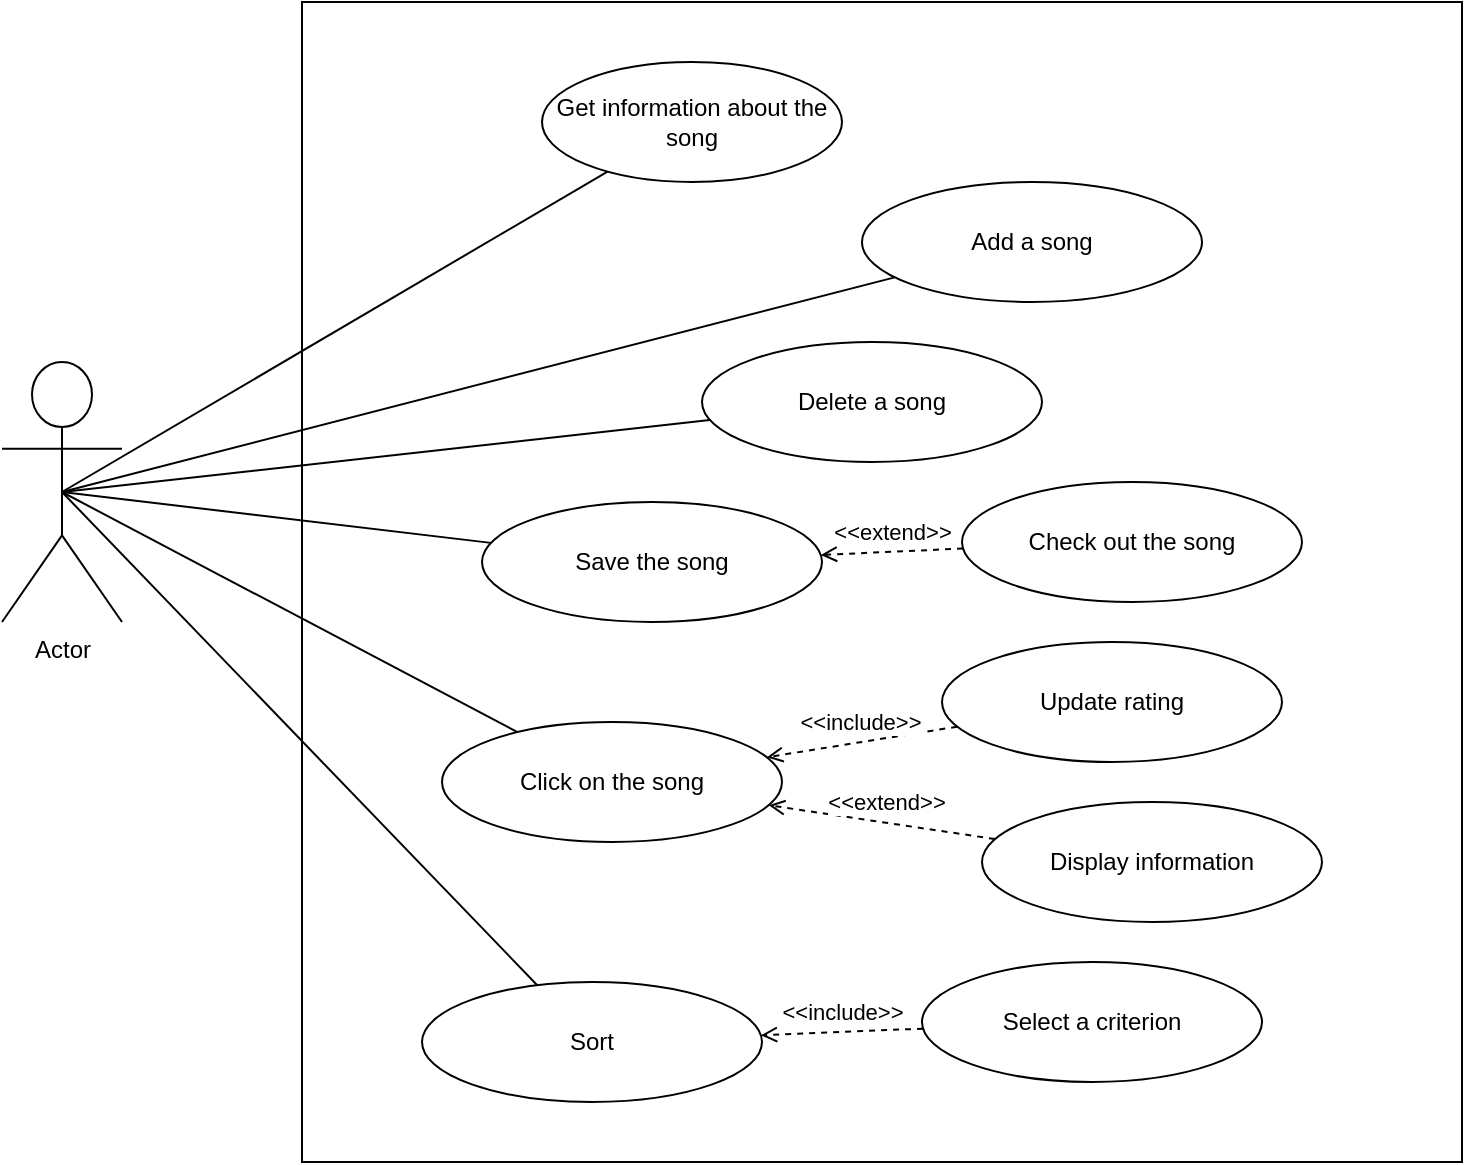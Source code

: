 <mxfile version="13.1.14" type="google"><diagram id="fj2eQMSi0JbPFlOPApcb" name="Page-1"><mxGraphModel dx="1248" dy="677" grid="1" gridSize="10" guides="1" tooltips="1" connect="1" arrows="1" fold="1" page="1" pageScale="1" pageWidth="827" pageHeight="1169" math="0" shadow="0"><root><mxCell id="0"/><mxCell id="1" parent="0"/><mxCell id="OG3uFqyppvf0tgCfrcEn-1" value="Actor" style="shape=umlActor;verticalLabelPosition=bottom;labelBackgroundColor=#ffffff;verticalAlign=top;html=1;" vertex="1" parent="1"><mxGeometry x="20" y="200" width="60" height="130" as="geometry"/></mxCell><mxCell id="OG3uFqyppvf0tgCfrcEn-2" value="" style="whiteSpace=wrap;html=1;aspect=fixed;" vertex="1" parent="1"><mxGeometry x="170" y="20" width="580" height="580" as="geometry"/></mxCell><mxCell id="OG3uFqyppvf0tgCfrcEn-4" style="rounded=0;orthogonalLoop=1;jettySize=auto;html=1;entryX=0.5;entryY=0.5;entryDx=0;entryDy=0;entryPerimeter=0;endArrow=none;endFill=0;" edge="1" parent="1" source="OG3uFqyppvf0tgCfrcEn-3" target="OG3uFqyppvf0tgCfrcEn-1"><mxGeometry relative="1" as="geometry"/></mxCell><mxCell id="OG3uFqyppvf0tgCfrcEn-3" value="Get information about the song" style="ellipse;whiteSpace=wrap;html=1;" vertex="1" parent="1"><mxGeometry x="290" y="50" width="150" height="60" as="geometry"/></mxCell><mxCell id="OG3uFqyppvf0tgCfrcEn-5" value="Add a song" style="ellipse;whiteSpace=wrap;html=1;" vertex="1" parent="1"><mxGeometry x="450" y="110" width="170" height="60" as="geometry"/></mxCell><mxCell id="OG3uFqyppvf0tgCfrcEn-6" value="Delete a song" style="ellipse;whiteSpace=wrap;html=1;" vertex="1" parent="1"><mxGeometry x="370" y="190" width="170" height="60" as="geometry"/></mxCell><mxCell id="OG3uFqyppvf0tgCfrcEn-8" value="Save the song" style="ellipse;whiteSpace=wrap;html=1;" vertex="1" parent="1"><mxGeometry x="260" y="270" width="170" height="60" as="geometry"/></mxCell><mxCell id="OG3uFqyppvf0tgCfrcEn-11" value="&amp;lt;&amp;lt;extend&amp;gt;&amp;gt;" style="edgeStyle=none;rounded=0;orthogonalLoop=1;jettySize=auto;html=1;endArrow=open;endFill=0;dashed=1;" edge="1" parent="1" source="OG3uFqyppvf0tgCfrcEn-10" target="OG3uFqyppvf0tgCfrcEn-8"><mxGeometry y="-10" relative="1" as="geometry"><mxPoint as="offset"/></mxGeometry></mxCell><mxCell id="OG3uFqyppvf0tgCfrcEn-10" value="Check out the song" style="ellipse;whiteSpace=wrap;html=1;" vertex="1" parent="1"><mxGeometry x="500" y="260" width="170" height="60" as="geometry"/></mxCell><mxCell id="OG3uFqyppvf0tgCfrcEn-12" value="Click on the song" style="ellipse;whiteSpace=wrap;html=1;" vertex="1" parent="1"><mxGeometry x="240" y="380" width="170" height="60" as="geometry"/></mxCell><mxCell id="OG3uFqyppvf0tgCfrcEn-13" value="Update rating" style="ellipse;whiteSpace=wrap;html=1;" vertex="1" parent="1"><mxGeometry x="490" y="340" width="170" height="60" as="geometry"/></mxCell><mxCell id="OG3uFqyppvf0tgCfrcEn-14" value="Display information" style="ellipse;whiteSpace=wrap;html=1;" vertex="1" parent="1"><mxGeometry x="510" y="420" width="170" height="60" as="geometry"/></mxCell><mxCell id="OG3uFqyppvf0tgCfrcEn-15" value="&amp;lt;&amp;lt;extend&amp;gt;&amp;gt;" style="edgeStyle=none;rounded=0;orthogonalLoop=1;jettySize=auto;html=1;endArrow=open;endFill=0;dashed=1;" edge="1" parent="1" source="OG3uFqyppvf0tgCfrcEn-14" target="OG3uFqyppvf0tgCfrcEn-12"><mxGeometry y="-10" relative="1" as="geometry"><mxPoint x="390" y="480" as="sourcePoint"/><mxPoint x="290" y="480" as="targetPoint"/><mxPoint as="offset"/></mxGeometry></mxCell><mxCell id="OG3uFqyppvf0tgCfrcEn-16" value="&amp;lt;&amp;lt;include&amp;gt;&amp;gt;" style="edgeStyle=none;rounded=0;orthogonalLoop=1;jettySize=auto;html=1;endArrow=open;endFill=0;dashed=1;" edge="1" parent="1" source="OG3uFqyppvf0tgCfrcEn-13" target="OG3uFqyppvf0tgCfrcEn-12"><mxGeometry y="-10" relative="1" as="geometry"><mxPoint x="450" y="320" as="sourcePoint"/><mxPoint x="350" y="320" as="targetPoint"/><mxPoint as="offset"/></mxGeometry></mxCell><mxCell id="OG3uFqyppvf0tgCfrcEn-17" style="rounded=0;orthogonalLoop=1;jettySize=auto;html=1;entryX=0.5;entryY=0.5;entryDx=0;entryDy=0;entryPerimeter=0;endArrow=none;endFill=0;" edge="1" parent="1" source="OG3uFqyppvf0tgCfrcEn-8" target="OG3uFqyppvf0tgCfrcEn-1"><mxGeometry relative="1" as="geometry"><mxPoint x="320.235" y="109.429" as="sourcePoint"/><mxPoint x="85" y="180" as="targetPoint"/></mxGeometry></mxCell><mxCell id="OG3uFqyppvf0tgCfrcEn-18" style="rounded=0;orthogonalLoop=1;jettySize=auto;html=1;entryX=0.5;entryY=0.5;entryDx=0;entryDy=0;entryPerimeter=0;endArrow=none;endFill=0;" edge="1" parent="1" source="OG3uFqyppvf0tgCfrcEn-6" target="OG3uFqyppvf0tgCfrcEn-1"><mxGeometry relative="1" as="geometry"><mxPoint x="330.235" y="119.429" as="sourcePoint"/><mxPoint x="95" y="190" as="targetPoint"/></mxGeometry></mxCell><mxCell id="OG3uFqyppvf0tgCfrcEn-19" style="rounded=0;orthogonalLoop=1;jettySize=auto;html=1;endArrow=none;endFill=0;entryX=0.5;entryY=0.5;entryDx=0;entryDy=0;entryPerimeter=0;" edge="1" parent="1" source="OG3uFqyppvf0tgCfrcEn-5" target="OG3uFqyppvf0tgCfrcEn-1"><mxGeometry relative="1" as="geometry"><mxPoint x="340.235" y="129.429" as="sourcePoint"/><mxPoint x="80" y="170" as="targetPoint"/></mxGeometry></mxCell><mxCell id="OG3uFqyppvf0tgCfrcEn-20" style="rounded=0;orthogonalLoop=1;jettySize=auto;html=1;entryX=0.5;entryY=0.5;entryDx=0;entryDy=0;entryPerimeter=0;endArrow=none;endFill=0;" edge="1" parent="1" source="OG3uFqyppvf0tgCfrcEn-12" target="OG3uFqyppvf0tgCfrcEn-1"><mxGeometry relative="1" as="geometry"><mxPoint x="350.235" y="139.429" as="sourcePoint"/><mxPoint x="115" y="210" as="targetPoint"/></mxGeometry></mxCell><mxCell id="OG3uFqyppvf0tgCfrcEn-21" value="Sort" style="ellipse;whiteSpace=wrap;html=1;" vertex="1" parent="1"><mxGeometry x="230" y="510" width="170" height="60" as="geometry"/></mxCell><mxCell id="OG3uFqyppvf0tgCfrcEn-22" style="rounded=0;orthogonalLoop=1;jettySize=auto;html=1;entryX=0.5;entryY=0.5;entryDx=0;entryDy=0;entryPerimeter=0;endArrow=none;endFill=0;" edge="1" parent="1" source="OG3uFqyppvf0tgCfrcEn-21" target="OG3uFqyppvf0tgCfrcEn-1"><mxGeometry relative="1" as="geometry"><mxPoint x="301.302" y="234.769" as="sourcePoint"/><mxPoint x="65" y="220" as="targetPoint"/></mxGeometry></mxCell><mxCell id="OG3uFqyppvf0tgCfrcEn-23" value="Select a criterion" style="ellipse;whiteSpace=wrap;html=1;" vertex="1" parent="1"><mxGeometry x="480" y="500" width="170" height="60" as="geometry"/></mxCell><mxCell id="OG3uFqyppvf0tgCfrcEn-24" value="&amp;lt;&amp;lt;include&amp;gt;&amp;gt;" style="edgeStyle=none;rounded=0;orthogonalLoop=1;jettySize=auto;html=1;endArrow=open;endFill=0;dashed=1;" edge="1" parent="1" source="OG3uFqyppvf0tgCfrcEn-23" target="OG3uFqyppvf0tgCfrcEn-21"><mxGeometry y="-10" relative="1" as="geometry"><mxPoint x="507.335" y="392.192" as="sourcePoint"/><mxPoint x="412.416" y="407.613" as="targetPoint"/><mxPoint as="offset"/></mxGeometry></mxCell></root></mxGraphModel></diagram></mxfile>